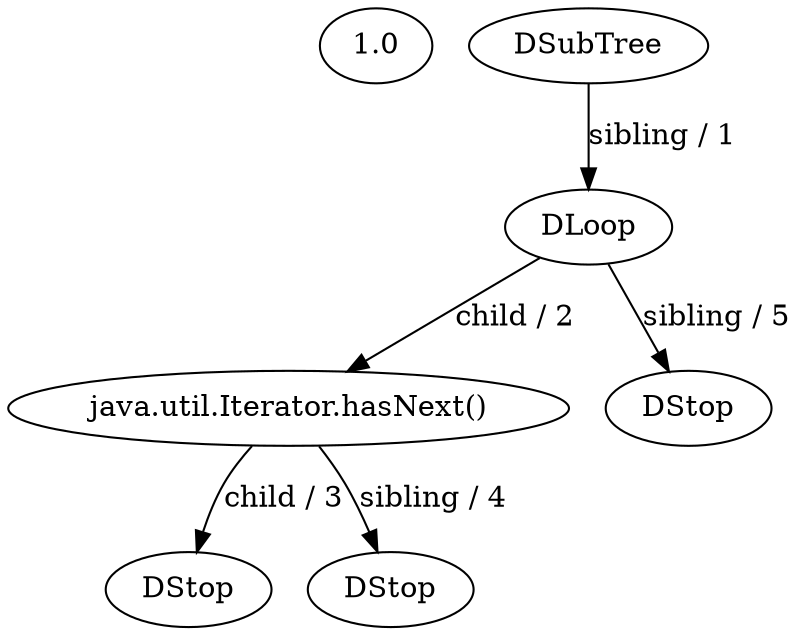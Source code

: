 // Program AST
digraph {
	1.0 [label=1.0]
	0 [label=DSubTree]
	1 [label=DLoop]
	0 -> 1 [label="sibling / 1" constraint=true direction=LR]
	2 [label="java.util.Iterator.hasNext()"]
	1 -> 2 [label="child / 2" constraint=true direction=LR]
	3 [label=DStop]
	2 -> 3 [label="child / 3" constraint=true direction=LR]
	4 [label=DStop]
	2 -> 4 [label="sibling / 4" constraint=true direction=LR]
	5 [label=DStop]
	1 -> 5 [label="sibling / 5" constraint=true direction=LR]
}
